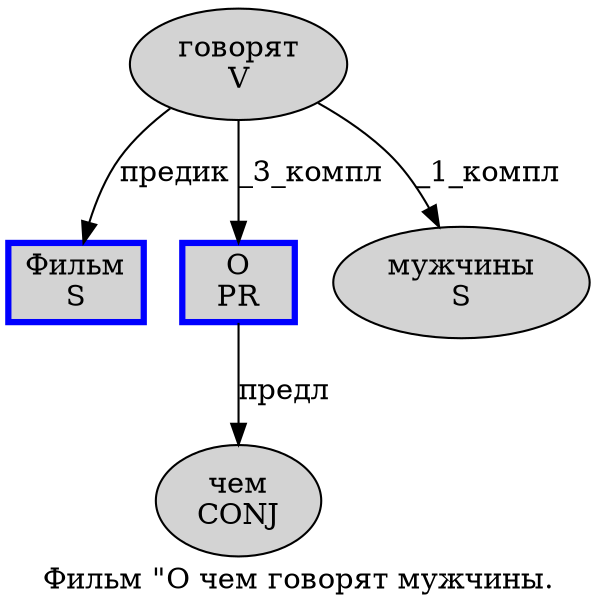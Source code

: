 digraph SENTENCE_1209 {
	graph [label="Фильм \"О чем говорят мужчины."]
	node [style=filled]
		0 [label="Фильм
S" color=blue fillcolor=lightgray penwidth=3 shape=box]
		2 [label="О
PR" color=blue fillcolor=lightgray penwidth=3 shape=box]
		3 [label="чем
CONJ" color="" fillcolor=lightgray penwidth=1 shape=ellipse]
		4 [label="говорят
V" color="" fillcolor=lightgray penwidth=1 shape=ellipse]
		5 [label="мужчины
S" color="" fillcolor=lightgray penwidth=1 shape=ellipse]
			4 -> 0 [label="предик"]
			4 -> 2 [label="_3_компл"]
			4 -> 5 [label="_1_компл"]
			2 -> 3 [label="предл"]
}